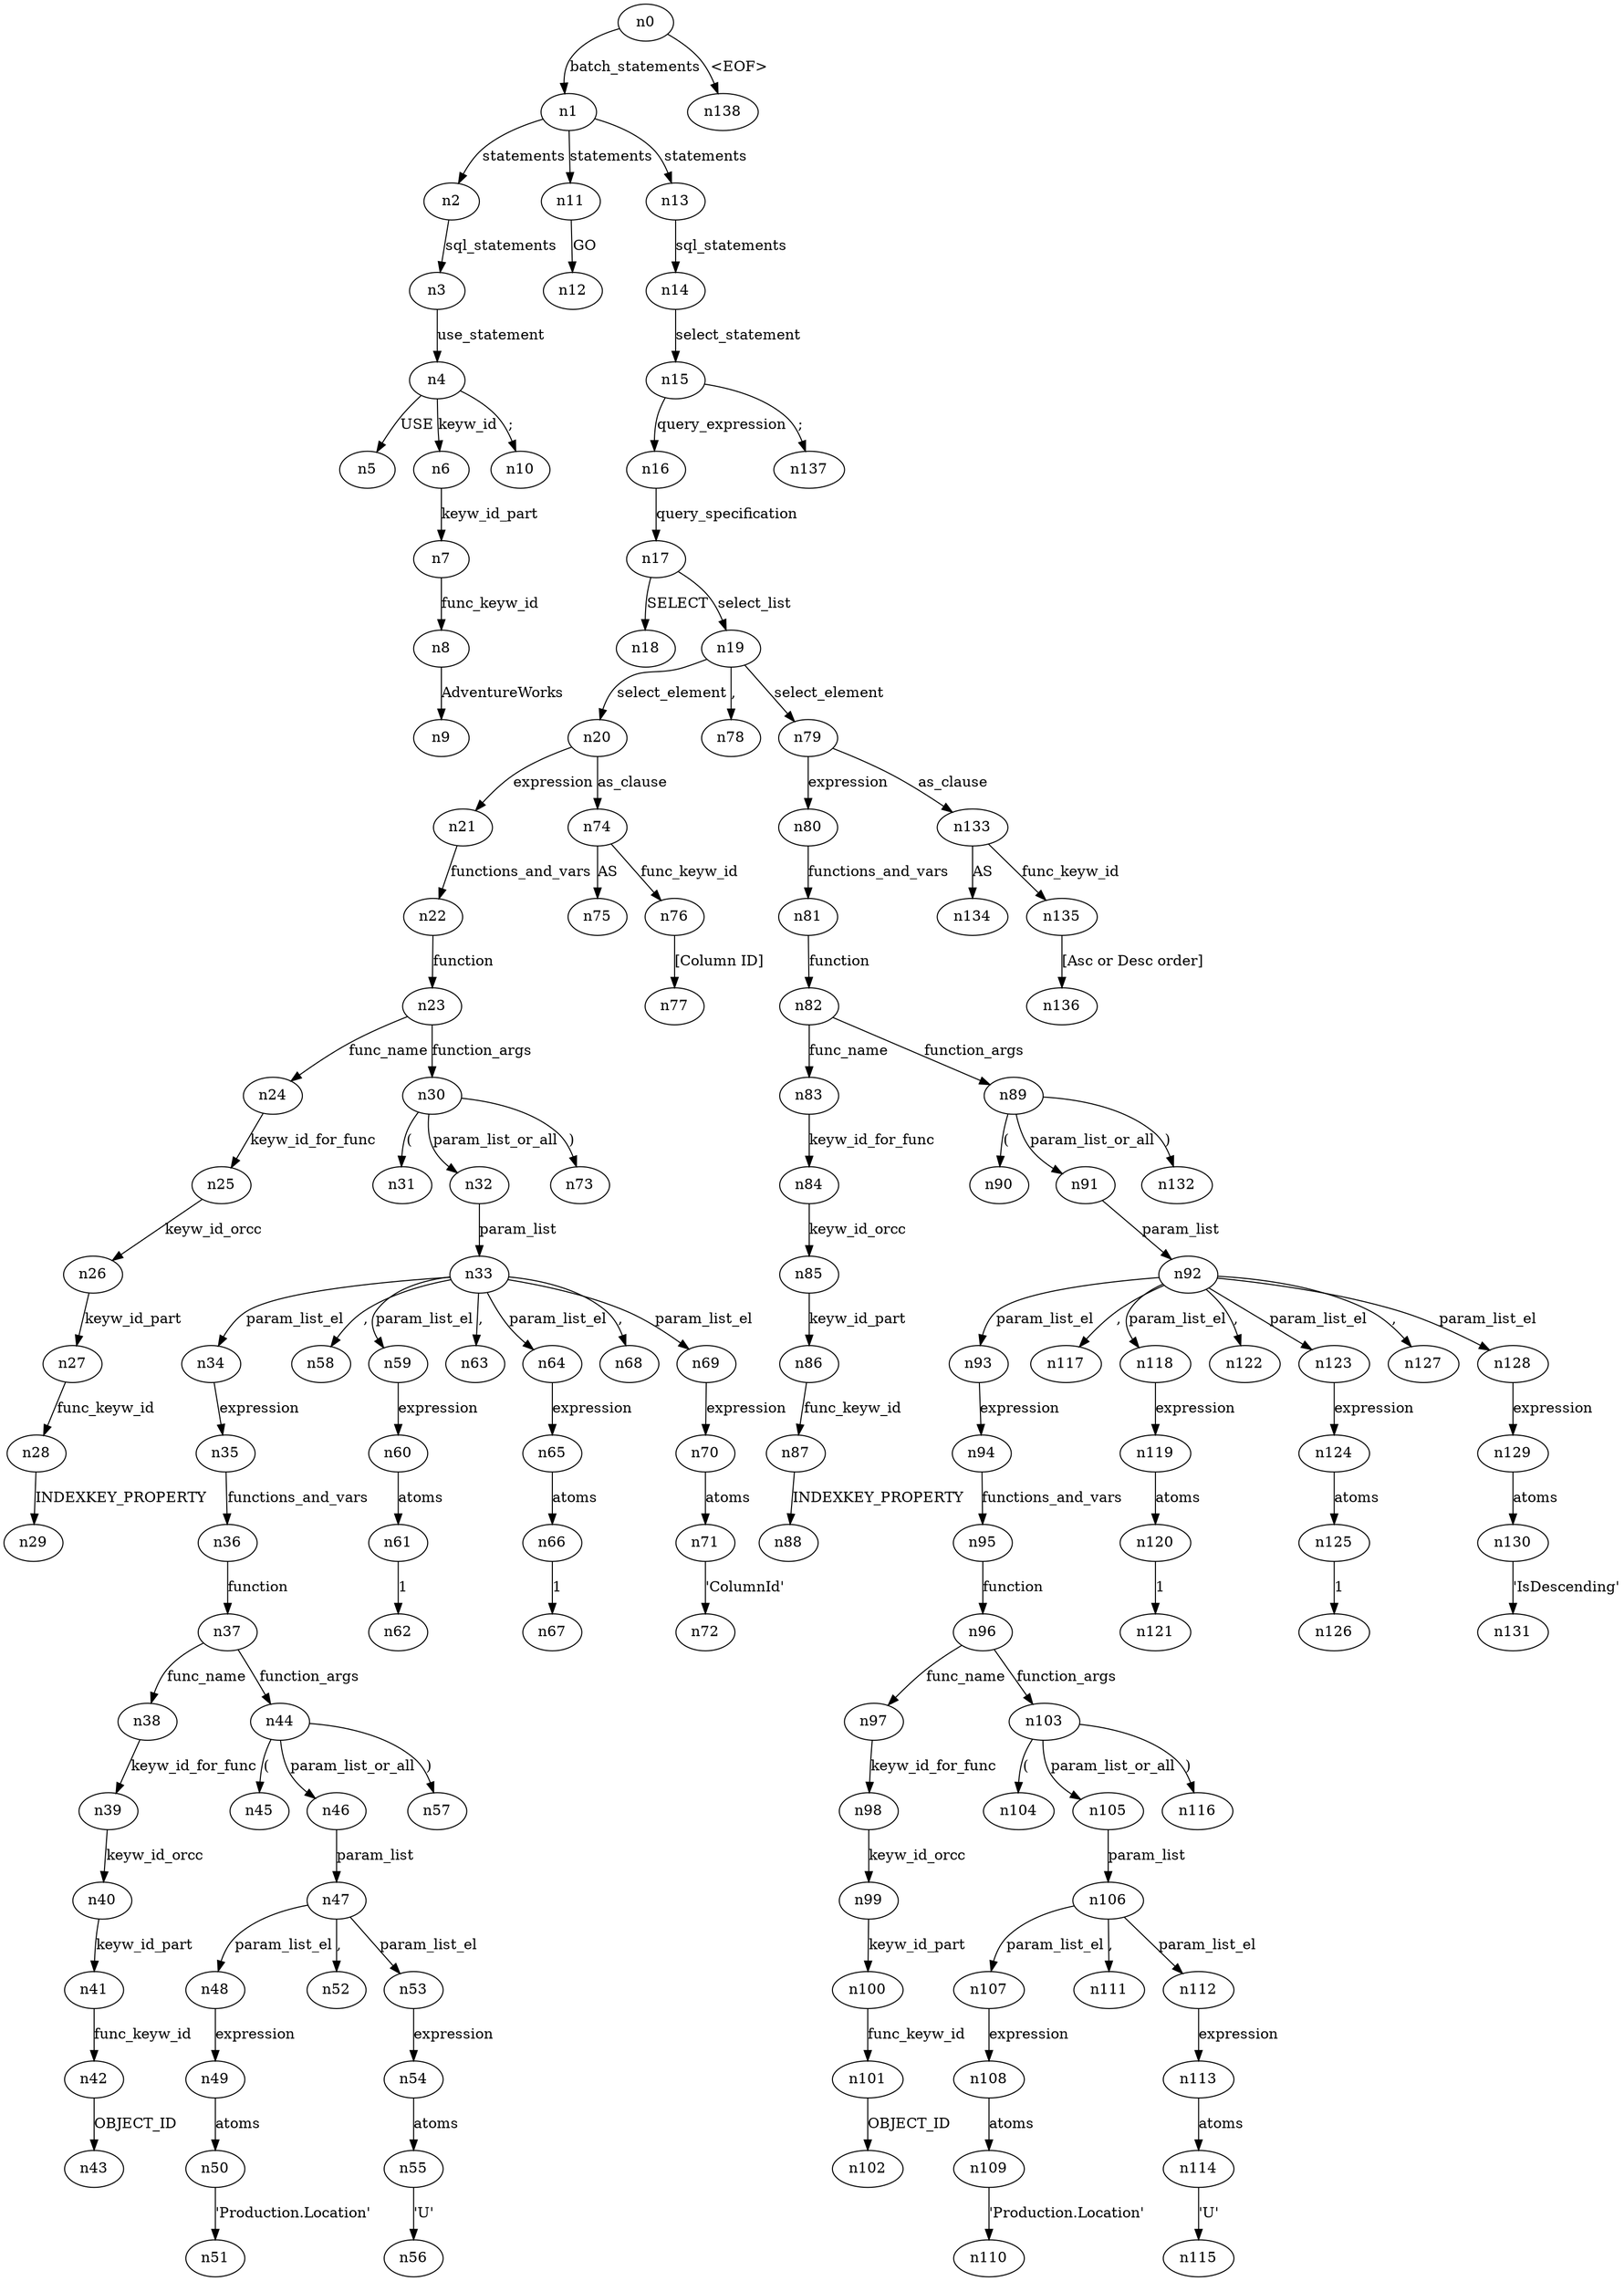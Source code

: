 digraph ParseTree {
  n0 -> n1 [label="batch_statements"];
  n1 -> n2 [label="statements"];
  n2 -> n3 [label="sql_statements"];
  n3 -> n4 [label="use_statement"];
  n4 -> n5 [label="USE"];
  n4 -> n6 [label="keyw_id"];
  n6 -> n7 [label="keyw_id_part"];
  n7 -> n8 [label="func_keyw_id"];
  n8 -> n9 [label="AdventureWorks"];
  n4 -> n10 [label=";"];
  n1 -> n11 [label="statements"];
  n11 -> n12 [label="GO"];
  n1 -> n13 [label="statements"];
  n13 -> n14 [label="sql_statements"];
  n14 -> n15 [label="select_statement"];
  n15 -> n16 [label="query_expression"];
  n16 -> n17 [label="query_specification"];
  n17 -> n18 [label="SELECT"];
  n17 -> n19 [label="select_list"];
  n19 -> n20 [label="select_element"];
  n20 -> n21 [label="expression"];
  n21 -> n22 [label="functions_and_vars"];
  n22 -> n23 [label="function"];
  n23 -> n24 [label="func_name"];
  n24 -> n25 [label="keyw_id_for_func"];
  n25 -> n26 [label="keyw_id_orcc"];
  n26 -> n27 [label="keyw_id_part"];
  n27 -> n28 [label="func_keyw_id"];
  n28 -> n29 [label="INDEXKEY_PROPERTY"];
  n23 -> n30 [label="function_args"];
  n30 -> n31 [label="("];
  n30 -> n32 [label="param_list_or_all"];
  n32 -> n33 [label="param_list"];
  n33 -> n34 [label="param_list_el"];
  n34 -> n35 [label="expression"];
  n35 -> n36 [label="functions_and_vars"];
  n36 -> n37 [label="function"];
  n37 -> n38 [label="func_name"];
  n38 -> n39 [label="keyw_id_for_func"];
  n39 -> n40 [label="keyw_id_orcc"];
  n40 -> n41 [label="keyw_id_part"];
  n41 -> n42 [label="func_keyw_id"];
  n42 -> n43 [label="OBJECT_ID"];
  n37 -> n44 [label="function_args"];
  n44 -> n45 [label="("];
  n44 -> n46 [label="param_list_or_all"];
  n46 -> n47 [label="param_list"];
  n47 -> n48 [label="param_list_el"];
  n48 -> n49 [label="expression"];
  n49 -> n50 [label="atoms"];
  n50 -> n51 [label="'Production.Location'"];
  n47 -> n52 [label=","];
  n47 -> n53 [label="param_list_el"];
  n53 -> n54 [label="expression"];
  n54 -> n55 [label="atoms"];
  n55 -> n56 [label="'U'"];
  n44 -> n57 [label=")"];
  n33 -> n58 [label=","];
  n33 -> n59 [label="param_list_el"];
  n59 -> n60 [label="expression"];
  n60 -> n61 [label="atoms"];
  n61 -> n62 [label="1"];
  n33 -> n63 [label=","];
  n33 -> n64 [label="param_list_el"];
  n64 -> n65 [label="expression"];
  n65 -> n66 [label="atoms"];
  n66 -> n67 [label="1"];
  n33 -> n68 [label=","];
  n33 -> n69 [label="param_list_el"];
  n69 -> n70 [label="expression"];
  n70 -> n71 [label="atoms"];
  n71 -> n72 [label="'ColumnId'"];
  n30 -> n73 [label=")"];
  n20 -> n74 [label="as_clause"];
  n74 -> n75 [label="AS"];
  n74 -> n76 [label="func_keyw_id"];
  n76 -> n77 [label="[Column ID]"];
  n19 -> n78 [label=","];
  n19 -> n79 [label="select_element"];
  n79 -> n80 [label="expression"];
  n80 -> n81 [label="functions_and_vars"];
  n81 -> n82 [label="function"];
  n82 -> n83 [label="func_name"];
  n83 -> n84 [label="keyw_id_for_func"];
  n84 -> n85 [label="keyw_id_orcc"];
  n85 -> n86 [label="keyw_id_part"];
  n86 -> n87 [label="func_keyw_id"];
  n87 -> n88 [label="INDEXKEY_PROPERTY"];
  n82 -> n89 [label="function_args"];
  n89 -> n90 [label="("];
  n89 -> n91 [label="param_list_or_all"];
  n91 -> n92 [label="param_list"];
  n92 -> n93 [label="param_list_el"];
  n93 -> n94 [label="expression"];
  n94 -> n95 [label="functions_and_vars"];
  n95 -> n96 [label="function"];
  n96 -> n97 [label="func_name"];
  n97 -> n98 [label="keyw_id_for_func"];
  n98 -> n99 [label="keyw_id_orcc"];
  n99 -> n100 [label="keyw_id_part"];
  n100 -> n101 [label="func_keyw_id"];
  n101 -> n102 [label="OBJECT_ID"];
  n96 -> n103 [label="function_args"];
  n103 -> n104 [label="("];
  n103 -> n105 [label="param_list_or_all"];
  n105 -> n106 [label="param_list"];
  n106 -> n107 [label="param_list_el"];
  n107 -> n108 [label="expression"];
  n108 -> n109 [label="atoms"];
  n109 -> n110 [label="'Production.Location'"];
  n106 -> n111 [label=","];
  n106 -> n112 [label="param_list_el"];
  n112 -> n113 [label="expression"];
  n113 -> n114 [label="atoms"];
  n114 -> n115 [label="'U'"];
  n103 -> n116 [label=")"];
  n92 -> n117 [label=","];
  n92 -> n118 [label="param_list_el"];
  n118 -> n119 [label="expression"];
  n119 -> n120 [label="atoms"];
  n120 -> n121 [label="1"];
  n92 -> n122 [label=","];
  n92 -> n123 [label="param_list_el"];
  n123 -> n124 [label="expression"];
  n124 -> n125 [label="atoms"];
  n125 -> n126 [label="1"];
  n92 -> n127 [label=","];
  n92 -> n128 [label="param_list_el"];
  n128 -> n129 [label="expression"];
  n129 -> n130 [label="atoms"];
  n130 -> n131 [label="'IsDescending'"];
  n89 -> n132 [label=")"];
  n79 -> n133 [label="as_clause"];
  n133 -> n134 [label="AS"];
  n133 -> n135 [label="func_keyw_id"];
  n135 -> n136 [label="[Asc or Desc order]"];
  n15 -> n137 [label=";"];
  n0 -> n138 [label="<EOF>"];
}
